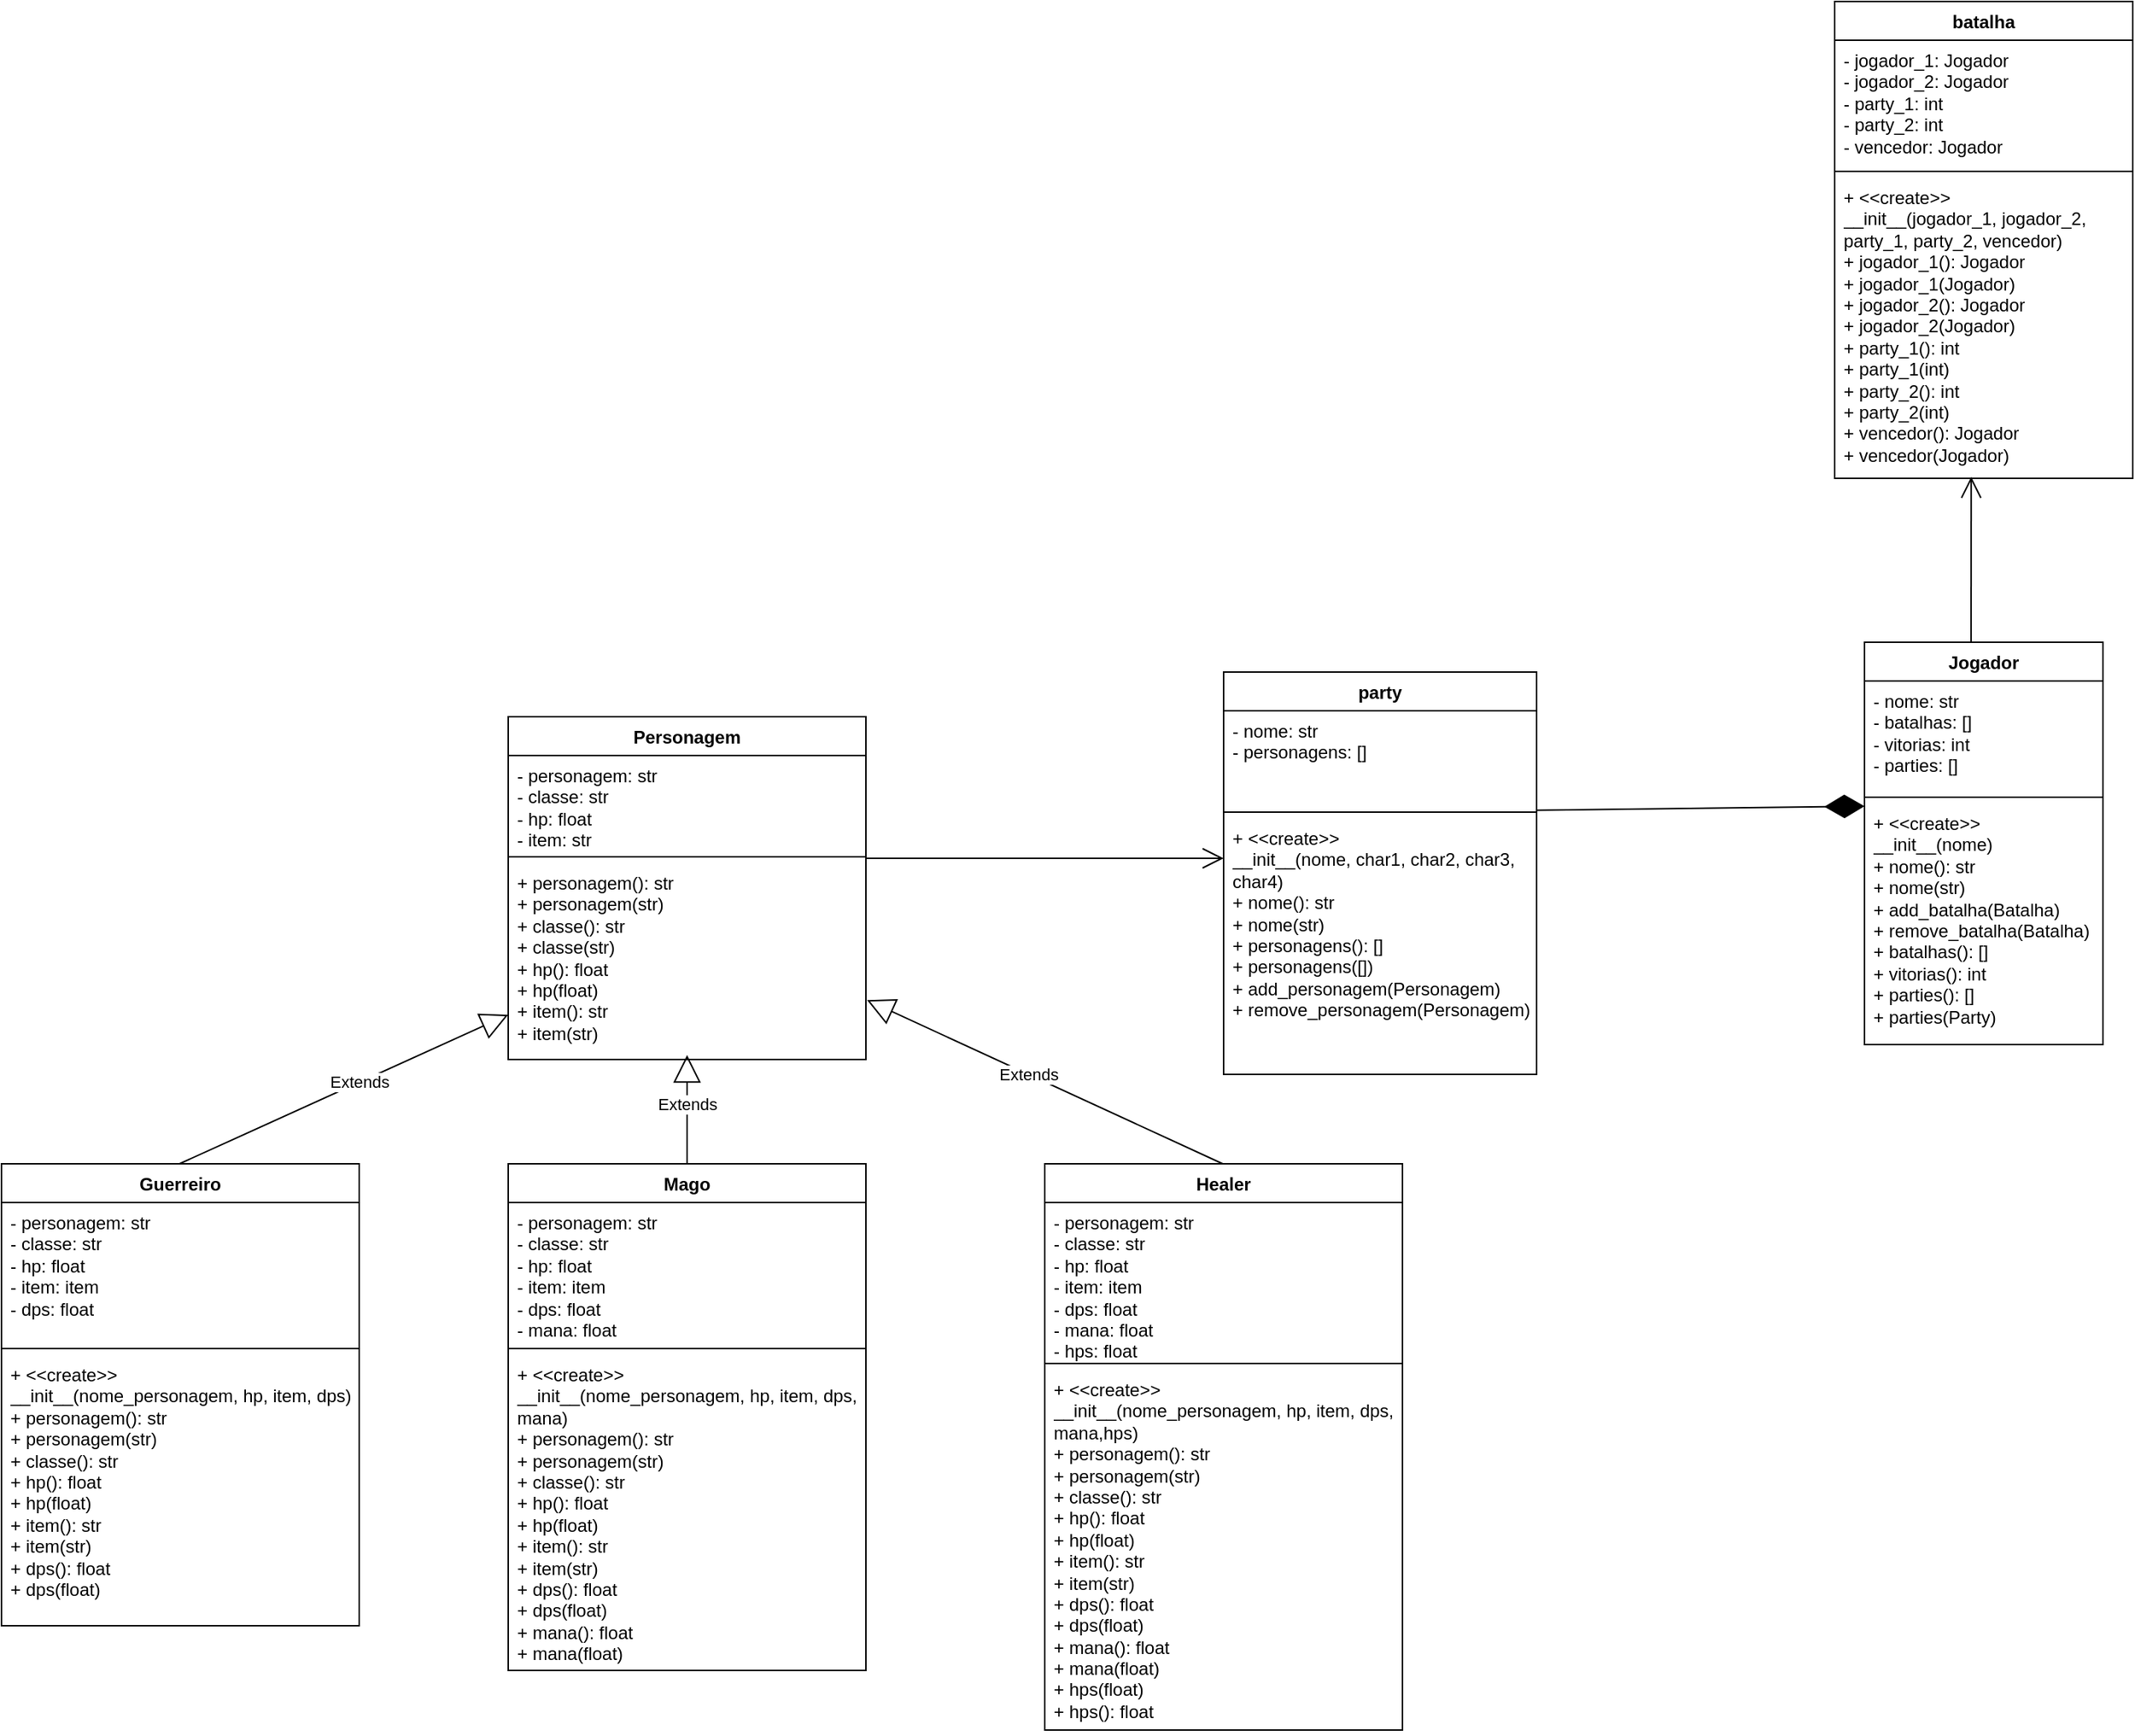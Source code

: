 <mxfile version="24.7.17">
  <diagram id="C5RBs43oDa-KdzZeNtuy" name="Page-1">
    <mxGraphModel dx="714" dy="1999" grid="1" gridSize="10" guides="1" tooltips="1" connect="1" arrows="1" fold="1" page="1" pageScale="1" pageWidth="827" pageHeight="1169" math="0" shadow="0">
      <root>
        <mxCell id="WIyWlLk6GJQsqaUBKTNV-0" />
        <mxCell id="WIyWlLk6GJQsqaUBKTNV-1" parent="WIyWlLk6GJQsqaUBKTNV-0" />
        <mxCell id="WCrjE4zs8tKZNm7IgE43-0" value="Personagem" style="swimlane;fontStyle=1;align=center;verticalAlign=top;childLayout=stackLayout;horizontal=1;startSize=26;horizontalStack=0;resizeParent=1;resizeParentMax=0;resizeLast=0;collapsible=1;marginBottom=0;whiteSpace=wrap;html=1;" parent="WIyWlLk6GJQsqaUBKTNV-1" vertex="1">
          <mxGeometry x="380" y="220" width="240" height="230" as="geometry" />
        </mxCell>
        <mxCell id="WCrjE4zs8tKZNm7IgE43-1" value="- personagem: str&lt;div&gt;- classe: str&lt;br&gt;&lt;div&gt;- hp: float&lt;/div&gt;&lt;div&gt;- item: str&lt;/div&gt;&lt;/div&gt;" style="text;strokeColor=none;fillColor=none;align=left;verticalAlign=top;spacingLeft=4;spacingRight=4;overflow=hidden;rotatable=0;points=[[0,0.5],[1,0.5]];portConstraint=eastwest;whiteSpace=wrap;html=1;" parent="WCrjE4zs8tKZNm7IgE43-0" vertex="1">
          <mxGeometry y="26" width="240" height="64" as="geometry" />
        </mxCell>
        <mxCell id="WCrjE4zs8tKZNm7IgE43-2" value="" style="line;strokeWidth=1;fillColor=none;align=left;verticalAlign=middle;spacingTop=-1;spacingLeft=3;spacingRight=3;rotatable=0;labelPosition=right;points=[];portConstraint=eastwest;strokeColor=inherit;" parent="WCrjE4zs8tKZNm7IgE43-0" vertex="1">
          <mxGeometry y="90" width="240" height="8" as="geometry" />
        </mxCell>
        <mxCell id="WCrjE4zs8tKZNm7IgE43-3" value="+ personagem(): str&lt;div&gt;+ personagem(str)&lt;/div&gt;&lt;div&gt;+ classe(): str&lt;div&gt;+ classe(str)&lt;/div&gt;&lt;/div&gt;&lt;div&gt;+                       hp(): float&lt;div&gt;+             hp(float)&lt;/div&gt;&lt;/div&gt;&lt;div&gt;+     item(): str&lt;div&gt;+   item(str)&lt;/div&gt;&lt;/div&gt;" style="text;strokeColor=none;fillColor=none;align=left;verticalAlign=top;spacingLeft=4;spacingRight=4;overflow=hidden;rotatable=0;points=[[0,0.5],[1,0.5]];portConstraint=eastwest;whiteSpace=wrap;html=1;" parent="WCrjE4zs8tKZNm7IgE43-0" vertex="1">
          <mxGeometry y="98" width="240" height="132" as="geometry" />
        </mxCell>
        <mxCell id="WCrjE4zs8tKZNm7IgE43-4" value="Jogador" style="swimlane;fontStyle=1;align=center;verticalAlign=top;childLayout=stackLayout;horizontal=1;startSize=26;horizontalStack=0;resizeParent=1;resizeParentMax=0;resizeLast=0;collapsible=1;marginBottom=0;whiteSpace=wrap;html=1;" parent="WIyWlLk6GJQsqaUBKTNV-1" vertex="1">
          <mxGeometry x="1290" y="170" width="160" height="270" as="geometry" />
        </mxCell>
        <mxCell id="WCrjE4zs8tKZNm7IgE43-5" value="- nome: str&lt;div&gt;- batalhas: []&lt;/div&gt;&lt;div&gt;- vitorias: int&lt;/div&gt;&lt;div&gt;- parties: []&lt;/div&gt;" style="text;strokeColor=none;fillColor=none;align=left;verticalAlign=top;spacingLeft=4;spacingRight=4;overflow=hidden;rotatable=0;points=[[0,0.5],[1,0.5]];portConstraint=eastwest;whiteSpace=wrap;html=1;" parent="WCrjE4zs8tKZNm7IgE43-4" vertex="1">
          <mxGeometry y="26" width="160" height="74" as="geometry" />
        </mxCell>
        <mxCell id="WCrjE4zs8tKZNm7IgE43-6" value="" style="line;strokeWidth=1;fillColor=none;align=left;verticalAlign=middle;spacingTop=-1;spacingLeft=3;spacingRight=3;rotatable=0;labelPosition=right;points=[];portConstraint=eastwest;strokeColor=inherit;" parent="WCrjE4zs8tKZNm7IgE43-4" vertex="1">
          <mxGeometry y="100" width="160" height="8" as="geometry" />
        </mxCell>
        <mxCell id="WCrjE4zs8tKZNm7IgE43-7" value="&lt;div&gt;+ &amp;lt;&amp;lt;create&amp;gt;&amp;gt;&lt;/div&gt;&lt;div&gt;&lt;span style=&quot;background-color: initial;&quot;&gt;__init__(nome)&lt;/span&gt;&lt;/div&gt;&lt;div&gt;+ nome(): str&lt;/div&gt;&lt;div&gt;+ nome(str)&lt;/div&gt;+ add_batalha(Batalha)&lt;div&gt;+ remove_batalha(Batalha)&lt;/div&gt;&lt;div&gt;+ batalhas(): []&lt;/div&gt;&lt;div&gt;+ vitorias(): int&lt;/div&gt;&lt;div&gt;+ parties(): []&lt;/div&gt;&lt;div&gt;+ parties(Party)&lt;/div&gt;&lt;div&gt;&lt;br&gt;&lt;/div&gt;&lt;div&gt;&lt;br&gt;&lt;/div&gt;" style="text;strokeColor=none;fillColor=none;align=left;verticalAlign=top;spacingLeft=4;spacingRight=4;overflow=hidden;rotatable=0;points=[[0,0.5],[1,0.5]];portConstraint=eastwest;whiteSpace=wrap;html=1;" parent="WCrjE4zs8tKZNm7IgE43-4" vertex="1">
          <mxGeometry y="108" width="160" height="162" as="geometry" />
        </mxCell>
        <mxCell id="WCrjE4zs8tKZNm7IgE43-8" value="party" style="swimlane;fontStyle=1;align=center;verticalAlign=top;childLayout=stackLayout;horizontal=1;startSize=26;horizontalStack=0;resizeParent=1;resizeParentMax=0;resizeLast=0;collapsible=1;marginBottom=0;whiteSpace=wrap;html=1;" parent="WIyWlLk6GJQsqaUBKTNV-1" vertex="1">
          <mxGeometry x="860" y="190" width="210" height="270" as="geometry" />
        </mxCell>
        <mxCell id="WCrjE4zs8tKZNm7IgE43-9" value="- nome: str&lt;div&gt;- personagens: []&lt;/div&gt;" style="text;strokeColor=none;fillColor=none;align=left;verticalAlign=top;spacingLeft=4;spacingRight=4;overflow=hidden;rotatable=0;points=[[0,0.5],[1,0.5]];portConstraint=eastwest;whiteSpace=wrap;html=1;" parent="WCrjE4zs8tKZNm7IgE43-8" vertex="1">
          <mxGeometry y="26" width="210" height="64" as="geometry" />
        </mxCell>
        <mxCell id="WCrjE4zs8tKZNm7IgE43-10" value="" style="line;strokeWidth=1;fillColor=none;align=left;verticalAlign=middle;spacingTop=-1;spacingLeft=3;spacingRight=3;rotatable=0;labelPosition=right;points=[];portConstraint=eastwest;strokeColor=inherit;" parent="WCrjE4zs8tKZNm7IgE43-8" vertex="1">
          <mxGeometry y="90" width="210" height="8" as="geometry" />
        </mxCell>
        <mxCell id="WCrjE4zs8tKZNm7IgE43-11" value="&lt;div&gt;+ &amp;lt;&amp;lt;create&amp;gt;&amp;gt;&lt;/div&gt;&lt;div&gt;&lt;span style=&quot;background-color: initial;&quot;&gt;__init__(nome, char1, char2, char3, char4)&lt;/span&gt;&lt;/div&gt;&lt;div&gt;+ nome(): str&lt;/div&gt;&lt;div&gt;+ nome(str)&lt;/div&gt;&lt;div&gt;+ personagens(): []&lt;/div&gt;&lt;div&gt;+ personagens([])&lt;/div&gt;&lt;div&gt;+ add_personagem(Personagem)&lt;/div&gt;&lt;div&gt;+ remove_personagem(Personagem)&lt;/div&gt;" style="text;strokeColor=none;fillColor=none;align=left;verticalAlign=top;spacingLeft=4;spacingRight=4;overflow=hidden;rotatable=0;points=[[0,0.5],[1,0.5]];portConstraint=eastwest;whiteSpace=wrap;html=1;" parent="WCrjE4zs8tKZNm7IgE43-8" vertex="1">
          <mxGeometry y="98" width="210" height="172" as="geometry" />
        </mxCell>
        <mxCell id="WCrjE4zs8tKZNm7IgE43-12" value="batalha" style="swimlane;fontStyle=1;align=center;verticalAlign=top;childLayout=stackLayout;horizontal=1;startSize=26;horizontalStack=0;resizeParent=1;resizeParentMax=0;resizeLast=0;collapsible=1;marginBottom=0;whiteSpace=wrap;html=1;" parent="WIyWlLk6GJQsqaUBKTNV-1" vertex="1">
          <mxGeometry x="1270" y="-260" width="200" height="320" as="geometry" />
        </mxCell>
        <mxCell id="WCrjE4zs8tKZNm7IgE43-13" value="- jogador_1: Jogador&lt;div&gt;- jogador_2: Jogador&lt;/div&gt;&lt;div&gt;- party_1: int&lt;/div&gt;&lt;div&gt;- party_2: int&lt;/div&gt;&lt;div&gt;- vencedor: Jogador&lt;/div&gt;&lt;div&gt;&lt;br&gt;&lt;div&gt;&lt;br&gt;&lt;/div&gt;&lt;/div&gt;" style="text;strokeColor=none;fillColor=none;align=left;verticalAlign=top;spacingLeft=4;spacingRight=4;overflow=hidden;rotatable=0;points=[[0,0.5],[1,0.5]];portConstraint=eastwest;whiteSpace=wrap;html=1;" parent="WCrjE4zs8tKZNm7IgE43-12" vertex="1">
          <mxGeometry y="26" width="200" height="84" as="geometry" />
        </mxCell>
        <mxCell id="WCrjE4zs8tKZNm7IgE43-14" value="" style="line;strokeWidth=1;fillColor=none;align=left;verticalAlign=middle;spacingTop=-1;spacingLeft=3;spacingRight=3;rotatable=0;labelPosition=right;points=[];portConstraint=eastwest;strokeColor=inherit;" parent="WCrjE4zs8tKZNm7IgE43-12" vertex="1">
          <mxGeometry y="110" width="200" height="8" as="geometry" />
        </mxCell>
        <mxCell id="WCrjE4zs8tKZNm7IgE43-15" value="&lt;div&gt;+ &amp;lt;&amp;lt;create&amp;gt;&amp;gt;&lt;/div&gt;&lt;div&gt;&lt;span style=&quot;background-color: initial;&quot;&gt;__init__(jogador_1, jogador_2, party_1, party_2, vencedor)&lt;/span&gt;&lt;/div&gt;&lt;div&gt;&lt;span style=&quot;background-color: initial;&quot;&gt;+ jogador_1(): Jogador&lt;/span&gt;&lt;/div&gt;+ jogador_1(Jogador)&lt;div&gt;+ jogador_2(): Jogador&lt;/div&gt;+ jogador_2(Jogador)&lt;div&gt;+ party_1(): int&lt;/div&gt;&lt;div&gt;&lt;span style=&quot;background-color: initial;&quot;&gt;+ party_1(int&lt;/span&gt;&lt;span style=&quot;background-color: initial;&quot;&gt;)&lt;/span&gt;&lt;/div&gt;&lt;div&gt;+ party_2(): int&lt;/div&gt;&lt;div&gt;&lt;span style=&quot;background-color: initial;&quot;&gt;+ party_2(int&lt;/span&gt;&lt;span style=&quot;background-color: initial;&quot;&gt;)&lt;/span&gt;&lt;/div&gt;+ vencedor(): Jogador&lt;div&gt;+ vencedor(Jogador)&lt;/div&gt;&lt;div&gt;&lt;br&gt;&lt;div&gt;&lt;br&gt;&lt;/div&gt;&lt;/div&gt;&lt;div&gt;&lt;span style=&quot;background-color: initial;&quot;&gt;&lt;br&gt;&lt;/span&gt;&lt;/div&gt;&lt;div&gt;&lt;span style=&quot;background-color: initial;&quot;&gt;&lt;br&gt;&lt;/span&gt;&lt;/div&gt;" style="text;strokeColor=none;fillColor=none;align=left;verticalAlign=top;spacingLeft=4;spacingRight=4;overflow=hidden;rotatable=0;points=[[0,0.5],[1,0.5]];portConstraint=eastwest;whiteSpace=wrap;html=1;" parent="WCrjE4zs8tKZNm7IgE43-12" vertex="1">
          <mxGeometry y="118" width="200" height="202" as="geometry" />
        </mxCell>
        <mxCell id="WCrjE4zs8tKZNm7IgE43-20" value="Guerreiro" style="swimlane;fontStyle=1;align=center;verticalAlign=top;childLayout=stackLayout;horizontal=1;startSize=26;horizontalStack=0;resizeParent=1;resizeParentMax=0;resizeLast=0;collapsible=1;marginBottom=0;whiteSpace=wrap;html=1;" parent="WIyWlLk6GJQsqaUBKTNV-1" vertex="1">
          <mxGeometry x="40" y="520" width="240" height="310" as="geometry" />
        </mxCell>
        <mxCell id="WCrjE4zs8tKZNm7IgE43-21" value="- personagem: str&lt;div&gt;- classe: str&lt;br&gt;&lt;div&gt;- hp: float&lt;/div&gt;&lt;div&gt;- item: item&lt;/div&gt;&lt;/div&gt;&lt;div&gt;- dps: float&lt;/div&gt;" style="text;strokeColor=none;fillColor=none;align=left;verticalAlign=top;spacingLeft=4;spacingRight=4;overflow=hidden;rotatable=0;points=[[0,0.5],[1,0.5]];portConstraint=eastwest;whiteSpace=wrap;html=1;" parent="WCrjE4zs8tKZNm7IgE43-20" vertex="1">
          <mxGeometry y="26" width="240" height="94" as="geometry" />
        </mxCell>
        <mxCell id="WCrjE4zs8tKZNm7IgE43-22" value="" style="line;strokeWidth=1;fillColor=none;align=left;verticalAlign=middle;spacingTop=-1;spacingLeft=3;spacingRight=3;rotatable=0;labelPosition=right;points=[];portConstraint=eastwest;strokeColor=inherit;" parent="WCrjE4zs8tKZNm7IgE43-20" vertex="1">
          <mxGeometry y="120" width="240" height="8" as="geometry" />
        </mxCell>
        <mxCell id="WCrjE4zs8tKZNm7IgE43-23" value="&lt;div&gt;+ &amp;lt;&amp;lt;create&amp;gt;&amp;gt;&amp;nbsp; &amp;nbsp; &amp;nbsp; &amp;nbsp; &amp;nbsp; &amp;nbsp; &amp;nbsp; __init__(nome_personagem, hp, item, dps)&lt;/div&gt;+ personagem(): str&lt;div&gt;+ personagem(str)&lt;/div&gt;&lt;div&gt;+ classe(): str&lt;/div&gt;&lt;div&gt;+ hp(): float&lt;div&gt;+ hp(float)&lt;/div&gt;&lt;/div&gt;&lt;div&gt;+ item(): str&lt;div&gt;+ item(str)&lt;/div&gt;&lt;/div&gt;&lt;div&gt;+ dps(): float&lt;/div&gt;&lt;div&gt;+ dps(float)&lt;/div&gt;" style="text;strokeColor=none;fillColor=none;align=left;verticalAlign=top;spacingLeft=4;spacingRight=4;overflow=hidden;rotatable=0;points=[[0,0.5],[1,0.5]];portConstraint=eastwest;whiteSpace=wrap;html=1;" parent="WCrjE4zs8tKZNm7IgE43-20" vertex="1">
          <mxGeometry y="128" width="240" height="182" as="geometry" />
        </mxCell>
        <mxCell id="WCrjE4zs8tKZNm7IgE43-32" value="Mago" style="swimlane;fontStyle=1;align=center;verticalAlign=top;childLayout=stackLayout;horizontal=1;startSize=26;horizontalStack=0;resizeParent=1;resizeParentMax=0;resizeLast=0;collapsible=1;marginBottom=0;whiteSpace=wrap;html=1;" parent="WIyWlLk6GJQsqaUBKTNV-1" vertex="1">
          <mxGeometry x="380" y="520" width="240" height="340" as="geometry" />
        </mxCell>
        <mxCell id="WCrjE4zs8tKZNm7IgE43-33" value="- personagem: str&lt;div&gt;- classe: str&lt;br&gt;&lt;div&gt;- hp: float&lt;/div&gt;&lt;div&gt;- item: item&lt;/div&gt;&lt;/div&gt;&lt;div&gt;- dps: float&lt;/div&gt;&lt;div&gt;- mana: float&lt;/div&gt;" style="text;strokeColor=none;fillColor=none;align=left;verticalAlign=top;spacingLeft=4;spacingRight=4;overflow=hidden;rotatable=0;points=[[0,0.5],[1,0.5]];portConstraint=eastwest;whiteSpace=wrap;html=1;" parent="WCrjE4zs8tKZNm7IgE43-32" vertex="1">
          <mxGeometry y="26" width="240" height="94" as="geometry" />
        </mxCell>
        <mxCell id="WCrjE4zs8tKZNm7IgE43-34" value="" style="line;strokeWidth=1;fillColor=none;align=left;verticalAlign=middle;spacingTop=-1;spacingLeft=3;spacingRight=3;rotatable=0;labelPosition=right;points=[];portConstraint=eastwest;strokeColor=inherit;" parent="WCrjE4zs8tKZNm7IgE43-32" vertex="1">
          <mxGeometry y="120" width="240" height="8" as="geometry" />
        </mxCell>
        <mxCell id="WCrjE4zs8tKZNm7IgE43-35" value="&lt;div&gt;+ &amp;lt;&amp;lt;create&amp;gt;&amp;gt;&amp;nbsp; &amp;nbsp; &amp;nbsp; &amp;nbsp; &amp;nbsp; &amp;nbsp; &amp;nbsp; __init__(nome_personagem, hp, item, dps, mana)&lt;/div&gt;+ personagem(): str&lt;div&gt;+ personagem(str)&lt;/div&gt;&lt;div&gt;+ classe(): str&lt;/div&gt;&lt;div&gt;+ hp(): float&lt;div&gt;+ hp(float)&lt;/div&gt;&lt;/div&gt;&lt;div&gt;+ item(): str&lt;div&gt;+ item(str)&lt;/div&gt;&lt;/div&gt;&lt;div&gt;+ dps(): float&lt;/div&gt;&lt;div&gt;+ dps(float)&lt;/div&gt;&lt;div&gt;+ mana(): float&lt;/div&gt;&lt;div&gt;+ mana(float)&lt;/div&gt;" style="text;strokeColor=none;fillColor=none;align=left;verticalAlign=top;spacingLeft=4;spacingRight=4;overflow=hidden;rotatable=0;points=[[0,0.5],[1,0.5]];portConstraint=eastwest;whiteSpace=wrap;html=1;" parent="WCrjE4zs8tKZNm7IgE43-32" vertex="1">
          <mxGeometry y="128" width="240" height="212" as="geometry" />
        </mxCell>
        <mxCell id="WCrjE4zs8tKZNm7IgE43-36" value="Healer" style="swimlane;fontStyle=1;align=center;verticalAlign=top;childLayout=stackLayout;horizontal=1;startSize=26;horizontalStack=0;resizeParent=1;resizeParentMax=0;resizeLast=0;collapsible=1;marginBottom=0;whiteSpace=wrap;html=1;" parent="WIyWlLk6GJQsqaUBKTNV-1" vertex="1">
          <mxGeometry x="740" y="520" width="240" height="380" as="geometry" />
        </mxCell>
        <mxCell id="WCrjE4zs8tKZNm7IgE43-37" value="- personagem: str&lt;div&gt;- classe: str&lt;br&gt;&lt;div&gt;- hp: float&lt;/div&gt;&lt;div&gt;- item: item&lt;/div&gt;&lt;/div&gt;&lt;div&gt;- dps: float&lt;/div&gt;&lt;div&gt;- mana: float&lt;/div&gt;&lt;div&gt;- hps: float&lt;/div&gt;" style="text;strokeColor=none;fillColor=none;align=left;verticalAlign=top;spacingLeft=4;spacingRight=4;overflow=hidden;rotatable=0;points=[[0,0.5],[1,0.5]];portConstraint=eastwest;whiteSpace=wrap;html=1;" parent="WCrjE4zs8tKZNm7IgE43-36" vertex="1">
          <mxGeometry y="26" width="240" height="104" as="geometry" />
        </mxCell>
        <mxCell id="WCrjE4zs8tKZNm7IgE43-38" value="" style="line;strokeWidth=1;fillColor=none;align=left;verticalAlign=middle;spacingTop=-1;spacingLeft=3;spacingRight=3;rotatable=0;labelPosition=right;points=[];portConstraint=eastwest;strokeColor=inherit;" parent="WCrjE4zs8tKZNm7IgE43-36" vertex="1">
          <mxGeometry y="130" width="240" height="8" as="geometry" />
        </mxCell>
        <mxCell id="WCrjE4zs8tKZNm7IgE43-39" value="&lt;div&gt;+ &amp;lt;&amp;lt;create&amp;gt;&amp;gt;&amp;nbsp; &amp;nbsp; &amp;nbsp; &amp;nbsp; &amp;nbsp; &amp;nbsp; &amp;nbsp; __init__(nome_personagem, hp, item, dps, mana,hps)&lt;/div&gt;+ personagem(): str&lt;div&gt;+ personagem(str)&lt;/div&gt;&lt;div&gt;+ classe(): str&lt;/div&gt;&lt;div&gt;+ hp(): float&lt;div&gt;+ hp(float)&lt;/div&gt;&lt;/div&gt;&lt;div&gt;+ item(): str&lt;div&gt;+ item(str)&lt;/div&gt;&lt;/div&gt;&lt;div&gt;+ dps(): float&lt;/div&gt;&lt;div&gt;+ dps(float)&lt;/div&gt;&lt;div&gt;+ mana(): float&lt;/div&gt;&lt;div&gt;+ mana(float)&lt;/div&gt;&lt;div&gt;+ hps(float)&lt;/div&gt;&lt;div&gt;+ hps(): float&lt;/div&gt;" style="text;strokeColor=none;fillColor=none;align=left;verticalAlign=top;spacingLeft=4;spacingRight=4;overflow=hidden;rotatable=0;points=[[0,0.5],[1,0.5]];portConstraint=eastwest;whiteSpace=wrap;html=1;" parent="WCrjE4zs8tKZNm7IgE43-36" vertex="1">
          <mxGeometry y="138" width="240" height="242" as="geometry" />
        </mxCell>
        <mxCell id="WCrjE4zs8tKZNm7IgE43-41" value="Extends" style="endArrow=block;endSize=16;endFill=0;html=1;rounded=0;exitX=0.5;exitY=0;exitDx=0;exitDy=0;" parent="WIyWlLk6GJQsqaUBKTNV-1" source="WCrjE4zs8tKZNm7IgE43-32" edge="1">
          <mxGeometry x="0.096" width="160" relative="1" as="geometry">
            <mxPoint x="510" y="520" as="sourcePoint" />
            <mxPoint x="500" y="447" as="targetPoint" />
            <mxPoint as="offset" />
          </mxGeometry>
        </mxCell>
        <mxCell id="WCrjE4zs8tKZNm7IgE43-42" value="Extends" style="endArrow=block;endSize=16;endFill=0;html=1;rounded=0;exitX=0.5;exitY=0;exitDx=0;exitDy=0;entryX=1.003;entryY=0.698;entryDx=0;entryDy=0;entryPerimeter=0;" parent="WIyWlLk6GJQsqaUBKTNV-1" target="WCrjE4zs8tKZNm7IgE43-3" edge="1">
          <mxGeometry x="0.096" width="160" relative="1" as="geometry">
            <mxPoint x="859.41" y="520" as="sourcePoint" />
            <mxPoint x="859.41" y="447" as="targetPoint" />
            <mxPoint as="offset" />
          </mxGeometry>
        </mxCell>
        <mxCell id="WCrjE4zs8tKZNm7IgE43-43" value="Extends" style="endArrow=block;endSize=16;endFill=0;html=1;rounded=0;exitX=0.5;exitY=0;exitDx=0;exitDy=0;" parent="WIyWlLk6GJQsqaUBKTNV-1" edge="1">
          <mxGeometry x="0.096" width="160" relative="1" as="geometry">
            <mxPoint x="159.41" y="520" as="sourcePoint" />
            <mxPoint x="380" y="420" as="targetPoint" />
            <mxPoint as="offset" />
          </mxGeometry>
        </mxCell>
        <mxCell id="wJj1Aa6lzcAyCWowP5yF-3" value="" style="endArrow=diamondThin;endFill=1;endSize=24;html=1;rounded=0;" parent="WIyWlLk6GJQsqaUBKTNV-1" source="WCrjE4zs8tKZNm7IgE43-10" edge="1">
          <mxGeometry width="160" relative="1" as="geometry">
            <mxPoint x="1080" y="281" as="sourcePoint" />
            <mxPoint x="1290" y="280" as="targetPoint" />
          </mxGeometry>
        </mxCell>
        <mxCell id="wJj1Aa6lzcAyCWowP5yF-4" value="" style="endArrow=open;endFill=1;endSize=12;html=1;rounded=0;exitX=1.001;exitY=-0.023;exitDx=0;exitDy=0;exitPerimeter=0;" parent="WIyWlLk6GJQsqaUBKTNV-1" source="WCrjE4zs8tKZNm7IgE43-3" edge="1">
          <mxGeometry width="160" relative="1" as="geometry">
            <mxPoint x="620" y="310" as="sourcePoint" />
            <mxPoint x="860" y="315" as="targetPoint" />
          </mxGeometry>
        </mxCell>
        <mxCell id="wJj1Aa6lzcAyCWowP5yF-6" value="" style="endArrow=open;endFill=1;endSize=12;html=1;rounded=0;exitX=0.447;exitY=0;exitDx=0;exitDy=0;exitPerimeter=0;entryX=0.458;entryY=0.995;entryDx=0;entryDy=0;entryPerimeter=0;" parent="WIyWlLk6GJQsqaUBKTNV-1" source="WCrjE4zs8tKZNm7IgE43-4" target="WCrjE4zs8tKZNm7IgE43-15" edge="1">
          <mxGeometry width="160" relative="1" as="geometry">
            <mxPoint x="1360" y="140" as="sourcePoint" />
            <mxPoint x="1600" y="140" as="targetPoint" />
          </mxGeometry>
        </mxCell>
      </root>
    </mxGraphModel>
  </diagram>
</mxfile>
